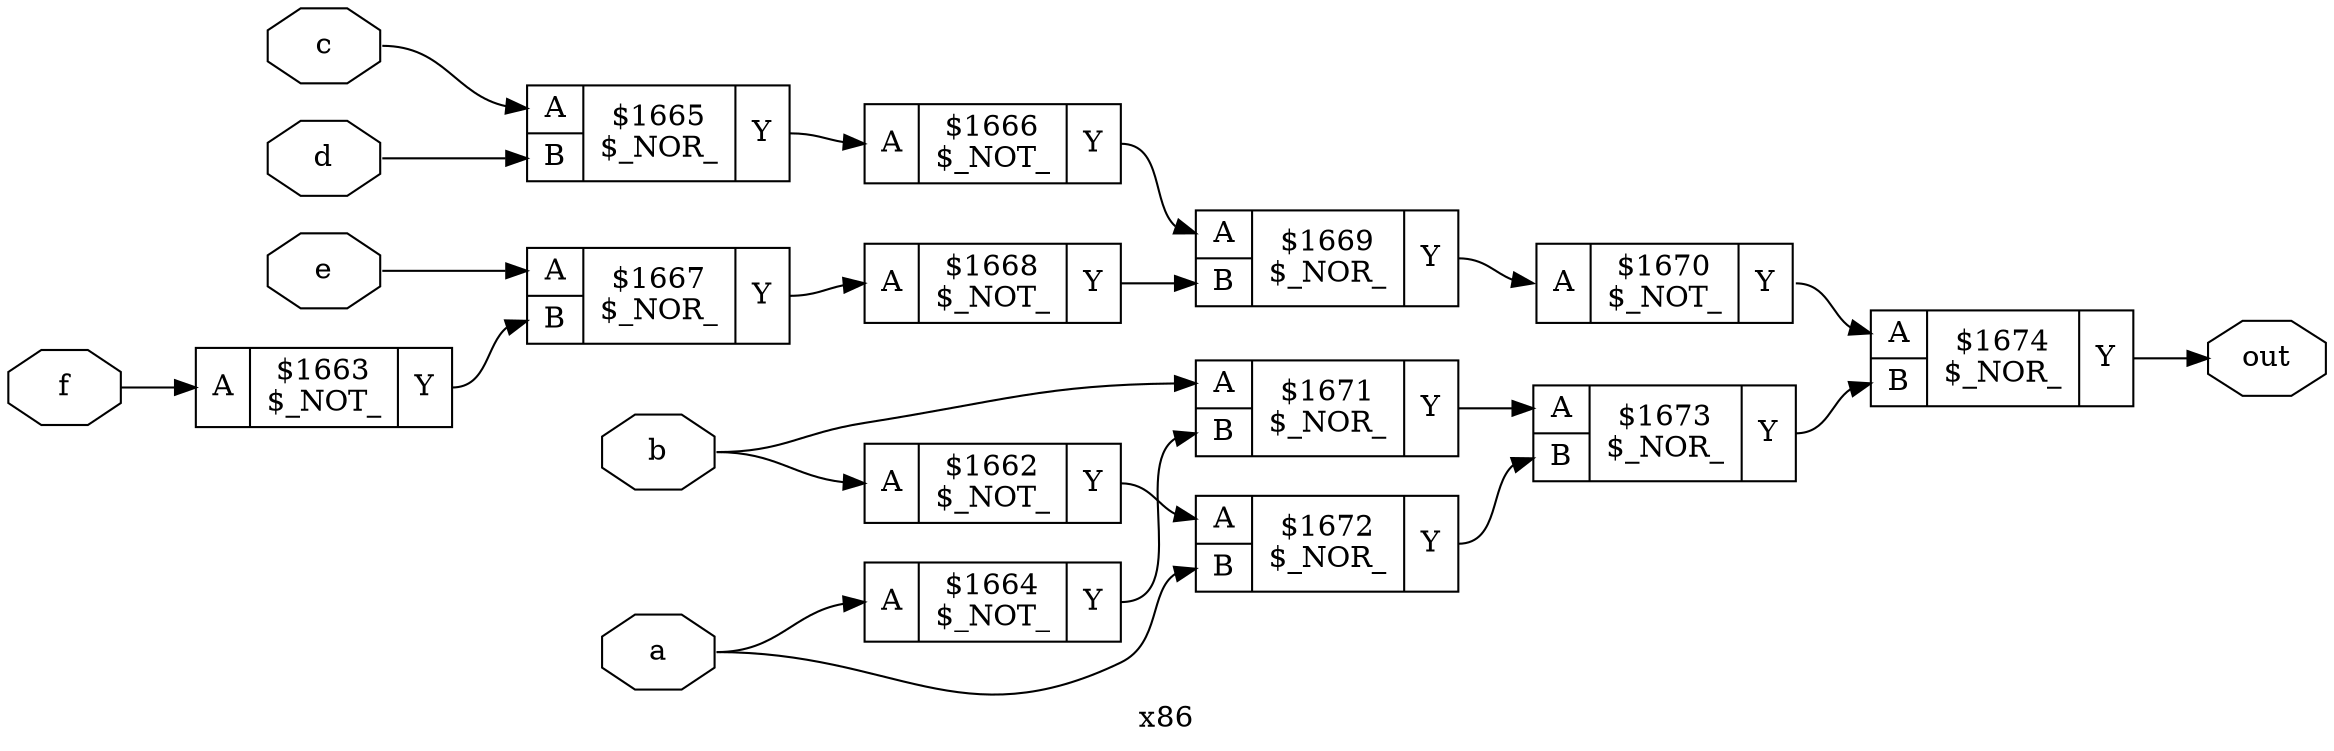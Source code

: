 digraph "x86" {
label="x86";
rankdir="LR";
remincross=true;
n13 [ shape=octagon, label="a", color="black", fontcolor="black" ];
n14 [ shape=octagon, label="b", color="black", fontcolor="black" ];
n15 [ shape=octagon, label="c", color="black", fontcolor="black" ];
n16 [ shape=octagon, label="d", color="black", fontcolor="black" ];
n17 [ shape=octagon, label="e", color="black", fontcolor="black" ];
n18 [ shape=octagon, label="f", color="black", fontcolor="black" ];
n19 [ shape=octagon, label="out", color="black", fontcolor="black" ];
c22 [ shape=record, label="{{<p20> A}|$1662\n$_NOT_|{<p21> Y}}" ];
c23 [ shape=record, label="{{<p20> A}|$1663\n$_NOT_|{<p21> Y}}" ];
c24 [ shape=record, label="{{<p20> A}|$1664\n$_NOT_|{<p21> Y}}" ];
c26 [ shape=record, label="{{<p20> A|<p25> B}|$1665\n$_NOR_|{<p21> Y}}" ];
c27 [ shape=record, label="{{<p20> A}|$1666\n$_NOT_|{<p21> Y}}" ];
c28 [ shape=record, label="{{<p20> A|<p25> B}|$1667\n$_NOR_|{<p21> Y}}" ];
c29 [ shape=record, label="{{<p20> A}|$1668\n$_NOT_|{<p21> Y}}" ];
c30 [ shape=record, label="{{<p20> A|<p25> B}|$1669\n$_NOR_|{<p21> Y}}" ];
c31 [ shape=record, label="{{<p20> A}|$1670\n$_NOT_|{<p21> Y}}" ];
c32 [ shape=record, label="{{<p20> A|<p25> B}|$1671\n$_NOR_|{<p21> Y}}" ];
c33 [ shape=record, label="{{<p20> A|<p25> B}|$1672\n$_NOR_|{<p21> Y}}" ];
c34 [ shape=record, label="{{<p20> A|<p25> B}|$1673\n$_NOR_|{<p21> Y}}" ];
c35 [ shape=record, label="{{<p20> A|<p25> B}|$1674\n$_NOR_|{<p21> Y}}" ];
c24:p21:e -> c32:p25:w [color="black", label=""];
c34:p21:e -> c35:p25:w [color="black", label=""];
c22:p21:e -> c33:p20:w [color="black", label=""];
c23:p21:e -> c28:p25:w [color="black", label=""];
n13:e -> c24:p20:w [color="black", label=""];
n13:e -> c33:p25:w [color="black", label=""];
n14:e -> c22:p20:w [color="black", label=""];
n14:e -> c32:p20:w [color="black", label=""];
n15:e -> c26:p20:w [color="black", label=""];
n16:e -> c26:p25:w [color="black", label=""];
n17:e -> c28:p20:w [color="black", label=""];
n18:e -> c23:p20:w [color="black", label=""];
c35:p21:e -> n19:w [color="black", label=""];
c26:p21:e -> c27:p20:w [color="black", label=""];
c27:p21:e -> c30:p20:w [color="black", label=""];
c28:p21:e -> c29:p20:w [color="black", label=""];
c29:p21:e -> c30:p25:w [color="black", label=""];
c30:p21:e -> c31:p20:w [color="black", label=""];
c31:p21:e -> c35:p20:w [color="black", label=""];
c32:p21:e -> c34:p20:w [color="black", label=""];
c33:p21:e -> c34:p25:w [color="black", label=""];
}
